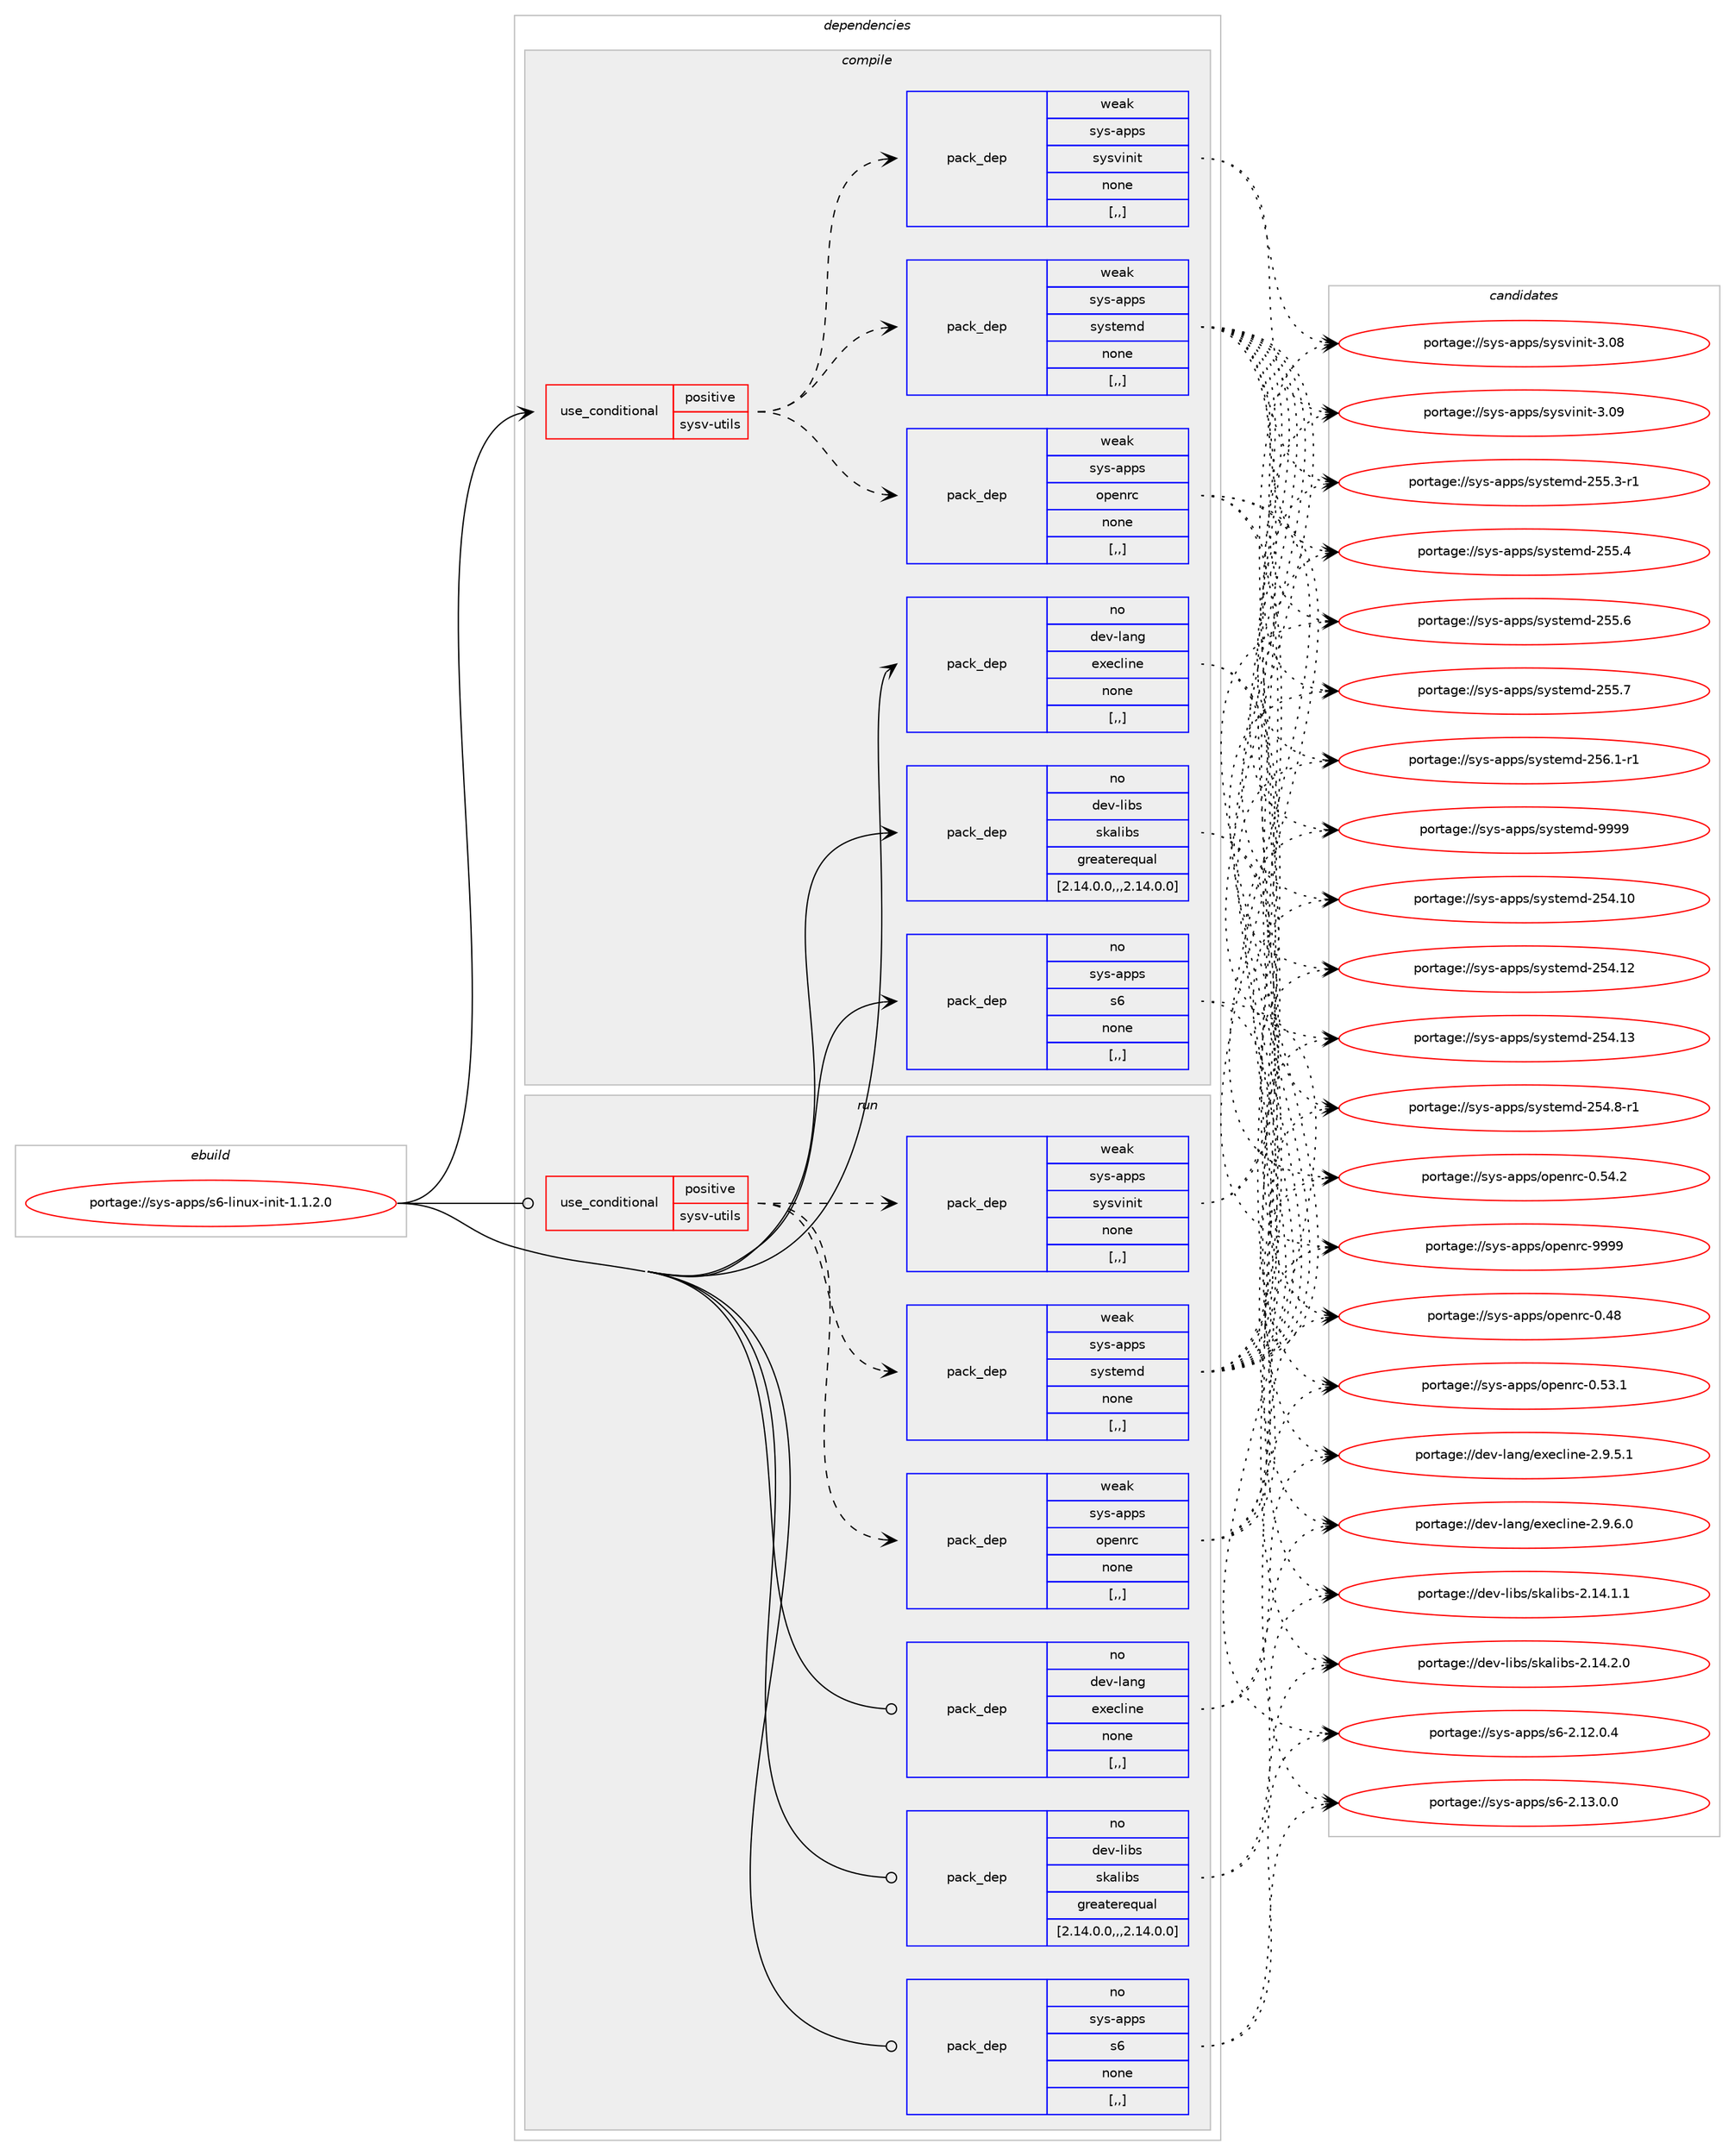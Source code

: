 digraph prolog {

# *************
# Graph options
# *************

newrank=true;
concentrate=true;
compound=true;
graph [rankdir=LR,fontname=Helvetica,fontsize=10,ranksep=1.5];#, ranksep=2.5, nodesep=0.2];
edge  [arrowhead=vee];
node  [fontname=Helvetica,fontsize=10];

# **********
# The ebuild
# **********

subgraph cluster_leftcol {
color=gray;
rank=same;
label=<<i>ebuild</i>>;
id [label="portage://sys-apps/s6-linux-init-1.1.2.0", color=red, width=4, href="../sys-apps/s6-linux-init-1.1.2.0.svg"];
}

# ****************
# The dependencies
# ****************

subgraph cluster_midcol {
color=gray;
label=<<i>dependencies</i>>;
subgraph cluster_compile {
fillcolor="#eeeeee";
style=filled;
label=<<i>compile</i>>;
subgraph cond109175 {
dependency413195 [label=<<TABLE BORDER="0" CELLBORDER="1" CELLSPACING="0" CELLPADDING="4"><TR><TD ROWSPAN="3" CELLPADDING="10">use_conditional</TD></TR><TR><TD>positive</TD></TR><TR><TD>sysv-utils</TD></TR></TABLE>>, shape=none, color=red];
subgraph pack301164 {
dependency413196 [label=<<TABLE BORDER="0" CELLBORDER="1" CELLSPACING="0" CELLPADDING="4" WIDTH="220"><TR><TD ROWSPAN="6" CELLPADDING="30">pack_dep</TD></TR><TR><TD WIDTH="110">weak</TD></TR><TR><TD>sys-apps</TD></TR><TR><TD>openrc</TD></TR><TR><TD>none</TD></TR><TR><TD>[,,]</TD></TR></TABLE>>, shape=none, color=blue];
}
dependency413195:e -> dependency413196:w [weight=20,style="dashed",arrowhead="vee"];
subgraph pack301165 {
dependency413197 [label=<<TABLE BORDER="0" CELLBORDER="1" CELLSPACING="0" CELLPADDING="4" WIDTH="220"><TR><TD ROWSPAN="6" CELLPADDING="30">pack_dep</TD></TR><TR><TD WIDTH="110">weak</TD></TR><TR><TD>sys-apps</TD></TR><TR><TD>systemd</TD></TR><TR><TD>none</TD></TR><TR><TD>[,,]</TD></TR></TABLE>>, shape=none, color=blue];
}
dependency413195:e -> dependency413197:w [weight=20,style="dashed",arrowhead="vee"];
subgraph pack301166 {
dependency413198 [label=<<TABLE BORDER="0" CELLBORDER="1" CELLSPACING="0" CELLPADDING="4" WIDTH="220"><TR><TD ROWSPAN="6" CELLPADDING="30">pack_dep</TD></TR><TR><TD WIDTH="110">weak</TD></TR><TR><TD>sys-apps</TD></TR><TR><TD>sysvinit</TD></TR><TR><TD>none</TD></TR><TR><TD>[,,]</TD></TR></TABLE>>, shape=none, color=blue];
}
dependency413195:e -> dependency413198:w [weight=20,style="dashed",arrowhead="vee"];
}
id:e -> dependency413195:w [weight=20,style="solid",arrowhead="vee"];
subgraph pack301167 {
dependency413199 [label=<<TABLE BORDER="0" CELLBORDER="1" CELLSPACING="0" CELLPADDING="4" WIDTH="220"><TR><TD ROWSPAN="6" CELLPADDING="30">pack_dep</TD></TR><TR><TD WIDTH="110">no</TD></TR><TR><TD>dev-lang</TD></TR><TR><TD>execline</TD></TR><TR><TD>none</TD></TR><TR><TD>[,,]</TD></TR></TABLE>>, shape=none, color=blue];
}
id:e -> dependency413199:w [weight=20,style="solid",arrowhead="vee"];
subgraph pack301168 {
dependency413200 [label=<<TABLE BORDER="0" CELLBORDER="1" CELLSPACING="0" CELLPADDING="4" WIDTH="220"><TR><TD ROWSPAN="6" CELLPADDING="30">pack_dep</TD></TR><TR><TD WIDTH="110">no</TD></TR><TR><TD>dev-libs</TD></TR><TR><TD>skalibs</TD></TR><TR><TD>greaterequal</TD></TR><TR><TD>[2.14.0.0,,,2.14.0.0]</TD></TR></TABLE>>, shape=none, color=blue];
}
id:e -> dependency413200:w [weight=20,style="solid",arrowhead="vee"];
subgraph pack301169 {
dependency413201 [label=<<TABLE BORDER="0" CELLBORDER="1" CELLSPACING="0" CELLPADDING="4" WIDTH="220"><TR><TD ROWSPAN="6" CELLPADDING="30">pack_dep</TD></TR><TR><TD WIDTH="110">no</TD></TR><TR><TD>sys-apps</TD></TR><TR><TD>s6</TD></TR><TR><TD>none</TD></TR><TR><TD>[,,]</TD></TR></TABLE>>, shape=none, color=blue];
}
id:e -> dependency413201:w [weight=20,style="solid",arrowhead="vee"];
}
subgraph cluster_compileandrun {
fillcolor="#eeeeee";
style=filled;
label=<<i>compile and run</i>>;
}
subgraph cluster_run {
fillcolor="#eeeeee";
style=filled;
label=<<i>run</i>>;
subgraph cond109176 {
dependency413202 [label=<<TABLE BORDER="0" CELLBORDER="1" CELLSPACING="0" CELLPADDING="4"><TR><TD ROWSPAN="3" CELLPADDING="10">use_conditional</TD></TR><TR><TD>positive</TD></TR><TR><TD>sysv-utils</TD></TR></TABLE>>, shape=none, color=red];
subgraph pack301170 {
dependency413203 [label=<<TABLE BORDER="0" CELLBORDER="1" CELLSPACING="0" CELLPADDING="4" WIDTH="220"><TR><TD ROWSPAN="6" CELLPADDING="30">pack_dep</TD></TR><TR><TD WIDTH="110">weak</TD></TR><TR><TD>sys-apps</TD></TR><TR><TD>openrc</TD></TR><TR><TD>none</TD></TR><TR><TD>[,,]</TD></TR></TABLE>>, shape=none, color=blue];
}
dependency413202:e -> dependency413203:w [weight=20,style="dashed",arrowhead="vee"];
subgraph pack301171 {
dependency413204 [label=<<TABLE BORDER="0" CELLBORDER="1" CELLSPACING="0" CELLPADDING="4" WIDTH="220"><TR><TD ROWSPAN="6" CELLPADDING="30">pack_dep</TD></TR><TR><TD WIDTH="110">weak</TD></TR><TR><TD>sys-apps</TD></TR><TR><TD>systemd</TD></TR><TR><TD>none</TD></TR><TR><TD>[,,]</TD></TR></TABLE>>, shape=none, color=blue];
}
dependency413202:e -> dependency413204:w [weight=20,style="dashed",arrowhead="vee"];
subgraph pack301172 {
dependency413205 [label=<<TABLE BORDER="0" CELLBORDER="1" CELLSPACING="0" CELLPADDING="4" WIDTH="220"><TR><TD ROWSPAN="6" CELLPADDING="30">pack_dep</TD></TR><TR><TD WIDTH="110">weak</TD></TR><TR><TD>sys-apps</TD></TR><TR><TD>sysvinit</TD></TR><TR><TD>none</TD></TR><TR><TD>[,,]</TD></TR></TABLE>>, shape=none, color=blue];
}
dependency413202:e -> dependency413205:w [weight=20,style="dashed",arrowhead="vee"];
}
id:e -> dependency413202:w [weight=20,style="solid",arrowhead="odot"];
subgraph pack301173 {
dependency413206 [label=<<TABLE BORDER="0" CELLBORDER="1" CELLSPACING="0" CELLPADDING="4" WIDTH="220"><TR><TD ROWSPAN="6" CELLPADDING="30">pack_dep</TD></TR><TR><TD WIDTH="110">no</TD></TR><TR><TD>dev-lang</TD></TR><TR><TD>execline</TD></TR><TR><TD>none</TD></TR><TR><TD>[,,]</TD></TR></TABLE>>, shape=none, color=blue];
}
id:e -> dependency413206:w [weight=20,style="solid",arrowhead="odot"];
subgraph pack301174 {
dependency413207 [label=<<TABLE BORDER="0" CELLBORDER="1" CELLSPACING="0" CELLPADDING="4" WIDTH="220"><TR><TD ROWSPAN="6" CELLPADDING="30">pack_dep</TD></TR><TR><TD WIDTH="110">no</TD></TR><TR><TD>dev-libs</TD></TR><TR><TD>skalibs</TD></TR><TR><TD>greaterequal</TD></TR><TR><TD>[2.14.0.0,,,2.14.0.0]</TD></TR></TABLE>>, shape=none, color=blue];
}
id:e -> dependency413207:w [weight=20,style="solid",arrowhead="odot"];
subgraph pack301175 {
dependency413208 [label=<<TABLE BORDER="0" CELLBORDER="1" CELLSPACING="0" CELLPADDING="4" WIDTH="220"><TR><TD ROWSPAN="6" CELLPADDING="30">pack_dep</TD></TR><TR><TD WIDTH="110">no</TD></TR><TR><TD>sys-apps</TD></TR><TR><TD>s6</TD></TR><TR><TD>none</TD></TR><TR><TD>[,,]</TD></TR></TABLE>>, shape=none, color=blue];
}
id:e -> dependency413208:w [weight=20,style="solid",arrowhead="odot"];
}
}

# **************
# The candidates
# **************

subgraph cluster_choices {
rank=same;
color=gray;
label=<<i>candidates</i>>;

subgraph choice301164 {
color=black;
nodesep=1;
choice115121115459711211211547111112101110114994548465256 [label="portage://sys-apps/openrc-0.48", color=red, width=4,href="../sys-apps/openrc-0.48.svg"];
choice1151211154597112112115471111121011101149945484653514649 [label="portage://sys-apps/openrc-0.53.1", color=red, width=4,href="../sys-apps/openrc-0.53.1.svg"];
choice1151211154597112112115471111121011101149945484653524650 [label="portage://sys-apps/openrc-0.54.2", color=red, width=4,href="../sys-apps/openrc-0.54.2.svg"];
choice115121115459711211211547111112101110114994557575757 [label="portage://sys-apps/openrc-9999", color=red, width=4,href="../sys-apps/openrc-9999.svg"];
dependency413196:e -> choice115121115459711211211547111112101110114994548465256:w [style=dotted,weight="100"];
dependency413196:e -> choice1151211154597112112115471111121011101149945484653514649:w [style=dotted,weight="100"];
dependency413196:e -> choice1151211154597112112115471111121011101149945484653524650:w [style=dotted,weight="100"];
dependency413196:e -> choice115121115459711211211547111112101110114994557575757:w [style=dotted,weight="100"];
}
subgraph choice301165 {
color=black;
nodesep=1;
choice11512111545971121121154711512111511610110910045505352464948 [label="portage://sys-apps/systemd-254.10", color=red, width=4,href="../sys-apps/systemd-254.10.svg"];
choice11512111545971121121154711512111511610110910045505352464950 [label="portage://sys-apps/systemd-254.12", color=red, width=4,href="../sys-apps/systemd-254.12.svg"];
choice11512111545971121121154711512111511610110910045505352464951 [label="portage://sys-apps/systemd-254.13", color=red, width=4,href="../sys-apps/systemd-254.13.svg"];
choice1151211154597112112115471151211151161011091004550535246564511449 [label="portage://sys-apps/systemd-254.8-r1", color=red, width=4,href="../sys-apps/systemd-254.8-r1.svg"];
choice1151211154597112112115471151211151161011091004550535346514511449 [label="portage://sys-apps/systemd-255.3-r1", color=red, width=4,href="../sys-apps/systemd-255.3-r1.svg"];
choice115121115459711211211547115121115116101109100455053534652 [label="portage://sys-apps/systemd-255.4", color=red, width=4,href="../sys-apps/systemd-255.4.svg"];
choice115121115459711211211547115121115116101109100455053534654 [label="portage://sys-apps/systemd-255.6", color=red, width=4,href="../sys-apps/systemd-255.6.svg"];
choice115121115459711211211547115121115116101109100455053534655 [label="portage://sys-apps/systemd-255.7", color=red, width=4,href="../sys-apps/systemd-255.7.svg"];
choice1151211154597112112115471151211151161011091004550535446494511449 [label="portage://sys-apps/systemd-256.1-r1", color=red, width=4,href="../sys-apps/systemd-256.1-r1.svg"];
choice1151211154597112112115471151211151161011091004557575757 [label="portage://sys-apps/systemd-9999", color=red, width=4,href="../sys-apps/systemd-9999.svg"];
dependency413197:e -> choice11512111545971121121154711512111511610110910045505352464948:w [style=dotted,weight="100"];
dependency413197:e -> choice11512111545971121121154711512111511610110910045505352464950:w [style=dotted,weight="100"];
dependency413197:e -> choice11512111545971121121154711512111511610110910045505352464951:w [style=dotted,weight="100"];
dependency413197:e -> choice1151211154597112112115471151211151161011091004550535246564511449:w [style=dotted,weight="100"];
dependency413197:e -> choice1151211154597112112115471151211151161011091004550535346514511449:w [style=dotted,weight="100"];
dependency413197:e -> choice115121115459711211211547115121115116101109100455053534652:w [style=dotted,weight="100"];
dependency413197:e -> choice115121115459711211211547115121115116101109100455053534654:w [style=dotted,weight="100"];
dependency413197:e -> choice115121115459711211211547115121115116101109100455053534655:w [style=dotted,weight="100"];
dependency413197:e -> choice1151211154597112112115471151211151161011091004550535446494511449:w [style=dotted,weight="100"];
dependency413197:e -> choice1151211154597112112115471151211151161011091004557575757:w [style=dotted,weight="100"];
}
subgraph choice301166 {
color=black;
nodesep=1;
choice1151211154597112112115471151211151181051101051164551464856 [label="portage://sys-apps/sysvinit-3.08", color=red, width=4,href="../sys-apps/sysvinit-3.08.svg"];
choice1151211154597112112115471151211151181051101051164551464857 [label="portage://sys-apps/sysvinit-3.09", color=red, width=4,href="../sys-apps/sysvinit-3.09.svg"];
dependency413198:e -> choice1151211154597112112115471151211151181051101051164551464856:w [style=dotted,weight="100"];
dependency413198:e -> choice1151211154597112112115471151211151181051101051164551464857:w [style=dotted,weight="100"];
}
subgraph choice301167 {
color=black;
nodesep=1;
choice100101118451089711010347101120101991081051101014550465746534649 [label="portage://dev-lang/execline-2.9.5.1", color=red, width=4,href="../dev-lang/execline-2.9.5.1.svg"];
choice100101118451089711010347101120101991081051101014550465746544648 [label="portage://dev-lang/execline-2.9.6.0", color=red, width=4,href="../dev-lang/execline-2.9.6.0.svg"];
dependency413199:e -> choice100101118451089711010347101120101991081051101014550465746534649:w [style=dotted,weight="100"];
dependency413199:e -> choice100101118451089711010347101120101991081051101014550465746544648:w [style=dotted,weight="100"];
}
subgraph choice301168 {
color=black;
nodesep=1;
choice1001011184510810598115471151079710810598115455046495246494649 [label="portage://dev-libs/skalibs-2.14.1.1", color=red, width=4,href="../dev-libs/skalibs-2.14.1.1.svg"];
choice1001011184510810598115471151079710810598115455046495246504648 [label="portage://dev-libs/skalibs-2.14.2.0", color=red, width=4,href="../dev-libs/skalibs-2.14.2.0.svg"];
dependency413200:e -> choice1001011184510810598115471151079710810598115455046495246494649:w [style=dotted,weight="100"];
dependency413200:e -> choice1001011184510810598115471151079710810598115455046495246504648:w [style=dotted,weight="100"];
}
subgraph choice301169 {
color=black;
nodesep=1;
choice11512111545971121121154711554455046495046484652 [label="portage://sys-apps/s6-2.12.0.4", color=red, width=4,href="../sys-apps/s6-2.12.0.4.svg"];
choice11512111545971121121154711554455046495146484648 [label="portage://sys-apps/s6-2.13.0.0", color=red, width=4,href="../sys-apps/s6-2.13.0.0.svg"];
dependency413201:e -> choice11512111545971121121154711554455046495046484652:w [style=dotted,weight="100"];
dependency413201:e -> choice11512111545971121121154711554455046495146484648:w [style=dotted,weight="100"];
}
subgraph choice301170 {
color=black;
nodesep=1;
choice115121115459711211211547111112101110114994548465256 [label="portage://sys-apps/openrc-0.48", color=red, width=4,href="../sys-apps/openrc-0.48.svg"];
choice1151211154597112112115471111121011101149945484653514649 [label="portage://sys-apps/openrc-0.53.1", color=red, width=4,href="../sys-apps/openrc-0.53.1.svg"];
choice1151211154597112112115471111121011101149945484653524650 [label="portage://sys-apps/openrc-0.54.2", color=red, width=4,href="../sys-apps/openrc-0.54.2.svg"];
choice115121115459711211211547111112101110114994557575757 [label="portage://sys-apps/openrc-9999", color=red, width=4,href="../sys-apps/openrc-9999.svg"];
dependency413203:e -> choice115121115459711211211547111112101110114994548465256:w [style=dotted,weight="100"];
dependency413203:e -> choice1151211154597112112115471111121011101149945484653514649:w [style=dotted,weight="100"];
dependency413203:e -> choice1151211154597112112115471111121011101149945484653524650:w [style=dotted,weight="100"];
dependency413203:e -> choice115121115459711211211547111112101110114994557575757:w [style=dotted,weight="100"];
}
subgraph choice301171 {
color=black;
nodesep=1;
choice11512111545971121121154711512111511610110910045505352464948 [label="portage://sys-apps/systemd-254.10", color=red, width=4,href="../sys-apps/systemd-254.10.svg"];
choice11512111545971121121154711512111511610110910045505352464950 [label="portage://sys-apps/systemd-254.12", color=red, width=4,href="../sys-apps/systemd-254.12.svg"];
choice11512111545971121121154711512111511610110910045505352464951 [label="portage://sys-apps/systemd-254.13", color=red, width=4,href="../sys-apps/systemd-254.13.svg"];
choice1151211154597112112115471151211151161011091004550535246564511449 [label="portage://sys-apps/systemd-254.8-r1", color=red, width=4,href="../sys-apps/systemd-254.8-r1.svg"];
choice1151211154597112112115471151211151161011091004550535346514511449 [label="portage://sys-apps/systemd-255.3-r1", color=red, width=4,href="../sys-apps/systemd-255.3-r1.svg"];
choice115121115459711211211547115121115116101109100455053534652 [label="portage://sys-apps/systemd-255.4", color=red, width=4,href="../sys-apps/systemd-255.4.svg"];
choice115121115459711211211547115121115116101109100455053534654 [label="portage://sys-apps/systemd-255.6", color=red, width=4,href="../sys-apps/systemd-255.6.svg"];
choice115121115459711211211547115121115116101109100455053534655 [label="portage://sys-apps/systemd-255.7", color=red, width=4,href="../sys-apps/systemd-255.7.svg"];
choice1151211154597112112115471151211151161011091004550535446494511449 [label="portage://sys-apps/systemd-256.1-r1", color=red, width=4,href="../sys-apps/systemd-256.1-r1.svg"];
choice1151211154597112112115471151211151161011091004557575757 [label="portage://sys-apps/systemd-9999", color=red, width=4,href="../sys-apps/systemd-9999.svg"];
dependency413204:e -> choice11512111545971121121154711512111511610110910045505352464948:w [style=dotted,weight="100"];
dependency413204:e -> choice11512111545971121121154711512111511610110910045505352464950:w [style=dotted,weight="100"];
dependency413204:e -> choice11512111545971121121154711512111511610110910045505352464951:w [style=dotted,weight="100"];
dependency413204:e -> choice1151211154597112112115471151211151161011091004550535246564511449:w [style=dotted,weight="100"];
dependency413204:e -> choice1151211154597112112115471151211151161011091004550535346514511449:w [style=dotted,weight="100"];
dependency413204:e -> choice115121115459711211211547115121115116101109100455053534652:w [style=dotted,weight="100"];
dependency413204:e -> choice115121115459711211211547115121115116101109100455053534654:w [style=dotted,weight="100"];
dependency413204:e -> choice115121115459711211211547115121115116101109100455053534655:w [style=dotted,weight="100"];
dependency413204:e -> choice1151211154597112112115471151211151161011091004550535446494511449:w [style=dotted,weight="100"];
dependency413204:e -> choice1151211154597112112115471151211151161011091004557575757:w [style=dotted,weight="100"];
}
subgraph choice301172 {
color=black;
nodesep=1;
choice1151211154597112112115471151211151181051101051164551464856 [label="portage://sys-apps/sysvinit-3.08", color=red, width=4,href="../sys-apps/sysvinit-3.08.svg"];
choice1151211154597112112115471151211151181051101051164551464857 [label="portage://sys-apps/sysvinit-3.09", color=red, width=4,href="../sys-apps/sysvinit-3.09.svg"];
dependency413205:e -> choice1151211154597112112115471151211151181051101051164551464856:w [style=dotted,weight="100"];
dependency413205:e -> choice1151211154597112112115471151211151181051101051164551464857:w [style=dotted,weight="100"];
}
subgraph choice301173 {
color=black;
nodesep=1;
choice100101118451089711010347101120101991081051101014550465746534649 [label="portage://dev-lang/execline-2.9.5.1", color=red, width=4,href="../dev-lang/execline-2.9.5.1.svg"];
choice100101118451089711010347101120101991081051101014550465746544648 [label="portage://dev-lang/execline-2.9.6.0", color=red, width=4,href="../dev-lang/execline-2.9.6.0.svg"];
dependency413206:e -> choice100101118451089711010347101120101991081051101014550465746534649:w [style=dotted,weight="100"];
dependency413206:e -> choice100101118451089711010347101120101991081051101014550465746544648:w [style=dotted,weight="100"];
}
subgraph choice301174 {
color=black;
nodesep=1;
choice1001011184510810598115471151079710810598115455046495246494649 [label="portage://dev-libs/skalibs-2.14.1.1", color=red, width=4,href="../dev-libs/skalibs-2.14.1.1.svg"];
choice1001011184510810598115471151079710810598115455046495246504648 [label="portage://dev-libs/skalibs-2.14.2.0", color=red, width=4,href="../dev-libs/skalibs-2.14.2.0.svg"];
dependency413207:e -> choice1001011184510810598115471151079710810598115455046495246494649:w [style=dotted,weight="100"];
dependency413207:e -> choice1001011184510810598115471151079710810598115455046495246504648:w [style=dotted,weight="100"];
}
subgraph choice301175 {
color=black;
nodesep=1;
choice11512111545971121121154711554455046495046484652 [label="portage://sys-apps/s6-2.12.0.4", color=red, width=4,href="../sys-apps/s6-2.12.0.4.svg"];
choice11512111545971121121154711554455046495146484648 [label="portage://sys-apps/s6-2.13.0.0", color=red, width=4,href="../sys-apps/s6-2.13.0.0.svg"];
dependency413208:e -> choice11512111545971121121154711554455046495046484652:w [style=dotted,weight="100"];
dependency413208:e -> choice11512111545971121121154711554455046495146484648:w [style=dotted,weight="100"];
}
}

}
